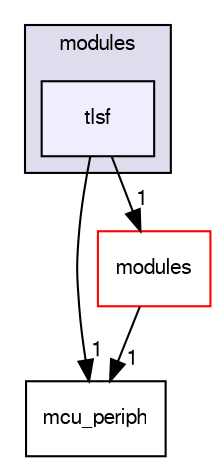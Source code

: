 digraph "sw/airborne/arch/chibios/modules/tlsf" {
  compound=true
  node [ fontsize="10", fontname="FreeSans"];
  edge [ labelfontsize="10", labelfontname="FreeSans"];
  subgraph clusterdir_b90ea24ba107b1eee04b94e35b69f47b {
    graph [ bgcolor="#ddddee", pencolor="black", label="modules" fontname="FreeSans", fontsize="10", URL="dir_b90ea24ba107b1eee04b94e35b69f47b.html"]
  dir_126cc01af961383a78dcf7fda37fe177 [shape=box, label="tlsf", style="filled", fillcolor="#eeeeff", pencolor="black", URL="dir_126cc01af961383a78dcf7fda37fe177.html"];
  }
  dir_b82140776176b28f52d7ab660bc0e8ab [shape=box label="mcu_periph" URL="dir_b82140776176b28f52d7ab660bc0e8ab.html"];
  dir_c2abcdd6ccb39c3582929c0e3f5651c2 [shape=box label="modules" fillcolor="white" style="filled" color="red" URL="dir_c2abcdd6ccb39c3582929c0e3f5651c2.html"];
  dir_126cc01af961383a78dcf7fda37fe177->dir_b82140776176b28f52d7ab660bc0e8ab [headlabel="1", labeldistance=1.5 headhref="dir_000028_000007.html"];
  dir_126cc01af961383a78dcf7fda37fe177->dir_c2abcdd6ccb39c3582929c0e3f5651c2 [headlabel="1", labeldistance=1.5 headhref="dir_000028_000031.html"];
  dir_c2abcdd6ccb39c3582929c0e3f5651c2->dir_b82140776176b28f52d7ab660bc0e8ab [headlabel="1", labeldistance=1.5 headhref="dir_000031_000007.html"];
}
